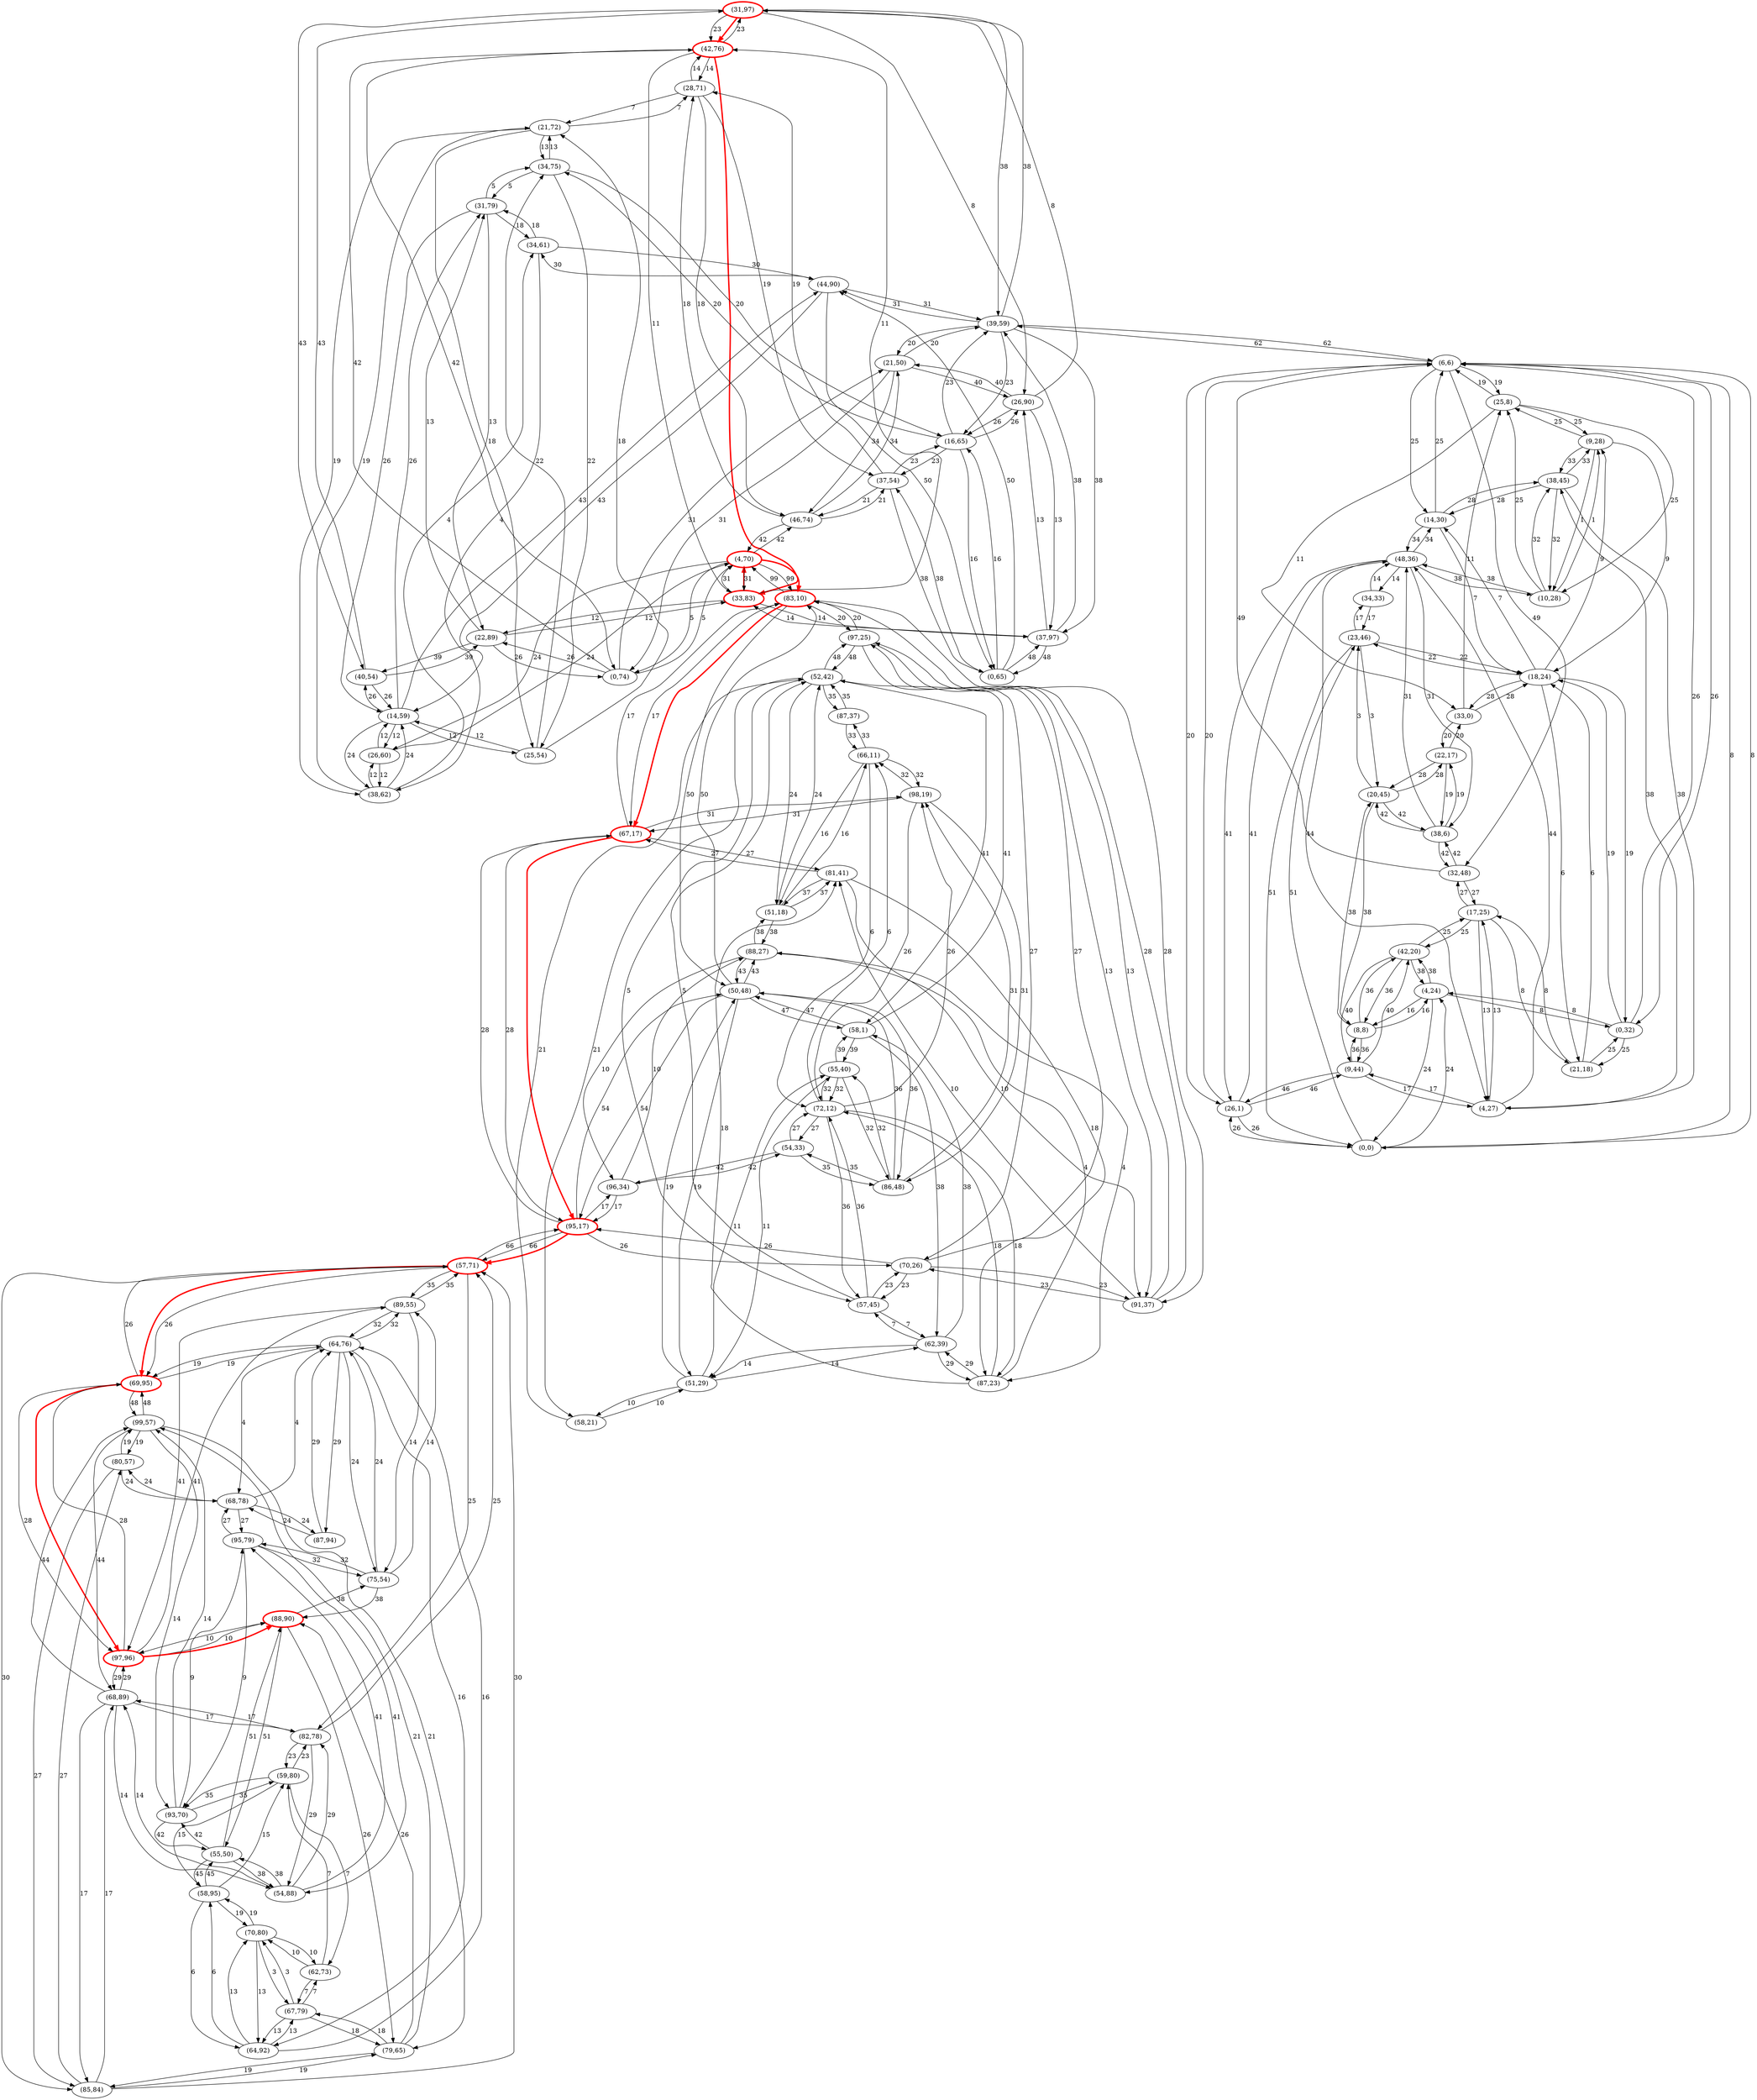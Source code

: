 digraph G{
"(31,97)"[color=red, penwidth=3.0];
"(42,76)"[color=red, penwidth=3.0];
"(33,83)"[color=red, penwidth=3.0];
"(4,70)"[color=red, penwidth=3.0];
"(83,10)"[color=red, penwidth=3.0];
"(67,17)"[color=red, penwidth=3.0];
"(95,17)"[color=red, penwidth=3.0];
"(57,71)"[color=red, penwidth=3.0];
"(69,95)"[color=red, penwidth=3.0];
"(97,96)"[color=red, penwidth=3.0];
"(88,90)"[color=red, penwidth=3.0];
"(9,28)" ->"(38,45)"[label="33"]; 
"(9,28)" ->"(18,24)"[label="9"]; 
"(9,28)" ->"(10,28)"[label="1"]; 
"(9,28)" ->"(25,8)"[label="25"]; 
"(34,33)" ->"(23,46)"[label="17"]; 
"(34,33)" ->"(48,36)"[label="14"]; 
"(42,20)" ->"(4,24)"[label="38"]; 
"(42,20)" ->"(8,8)"[label="36"]; 
"(42,20)" ->"(9,44)"[label="40"]; 
"(42,20)" ->"(17,25)"[label="25"]; 
"(0,0)" ->"(23,46)"[label="51"]; 
"(0,0)" ->"(6,6)"[label="8"]; 
"(0,0)" ->"(4,24)"[label="24"]; 
"(0,0)" ->"(26,1)"[label="26"]; 
"(20,45)" ->"(22,17)"[label="28"]; 
"(20,45)" ->"(8,8)"[label="38"]; 
"(20,45)" ->"(23,46)"[label="3"]; 
"(20,45)" ->"(38,6)"[label="42"]; 
"(4,27)" ->"(48,36)"[label="44"]; 
"(4,27)" ->"(38,45)"[label="38"]; 
"(4,27)" ->"(9,44)"[label="17"]; 
"(4,27)" ->"(17,25)"[label="13"]; 
"(9,44)" ->"(4,27)"[label="17"]; 
"(9,44)" ->"(42,20)"[label="40"]; 
"(9,44)" ->"(8,8)"[label="36"]; 
"(9,44)" ->"(26,1)"[label="46"]; 
"(23,46)" ->"(34,33)"[label="17"]; 
"(23,46)" ->"(0,0)"[label="51"]; 
"(23,46)" ->"(20,45)"[label="3"]; 
"(23,46)" ->"(18,24)"[label="22"]; 
"(21,18)" ->"(17,25)"[label="8"]; 
"(21,18)" ->"(0,32)"[label="25"]; 
"(21,18)" ->"(18,24)"[label="6"]; 
"(17,25)" ->"(21,18)"[label="8"]; 
"(17,25)" ->"(42,20)"[label="25"]; 
"(17,25)" ->"(4,27)"[label="13"]; 
"(17,25)" ->"(32,48)"[label="27"]; 
"(10,28)" ->"(25,8)"[label="25"]; 
"(10,28)" ->"(9,28)"[label="1"]; 
"(10,28)" ->"(38,45)"[label="32"]; 
"(10,28)" ->"(48,36)"[label="38"]; 
"(38,45)" ->"(9,28)"[label="33"]; 
"(38,45)" ->"(4,27)"[label="38"]; 
"(38,45)" ->"(10,28)"[label="32"]; 
"(38,45)" ->"(14,30)"[label="28"]; 
"(4,24)" ->"(42,20)"[label="38"]; 
"(4,24)" ->"(0,0)"[label="24"]; 
"(4,24)" ->"(0,32)"[label="8"]; 
"(4,24)" ->"(8,8)"[label="16"]; 
"(14,30)" ->"(38,45)"[label="28"]; 
"(14,30)" ->"(48,36)"[label="34"]; 
"(14,30)" ->"(6,6)"[label="25"]; 
"(14,30)" ->"(18,24)"[label="7"]; 
"(8,8)" ->"(42,20)"[label="36"]; 
"(8,8)" ->"(20,45)"[label="38"]; 
"(8,8)" ->"(9,44)"[label="36"]; 
"(8,8)" ->"(4,24)"[label="16"]; 
"(22,17)" ->"(20,45)"[label="28"]; 
"(22,17)" ->"(33,0)"[label="20"]; 
"(22,17)" ->"(38,6)"[label="19"]; 
"(38,6)" ->"(22,17)"[label="19"]; 
"(38,6)" ->"(20,45)"[label="42"]; 
"(38,6)" ->"(48,36)"[label="31"]; 
"(38,6)" ->"(32,48)"[label="42"]; 
"(0,32)" ->"(21,18)"[label="25"]; 
"(0,32)" ->"(4,24)"[label="8"]; 
"(0,32)" ->"(6,6)"[label="26"]; 
"(0,32)" ->"(18,24)"[label="19"]; 
"(26,1)" ->"(0,0)"[label="26"]; 
"(26,1)" ->"(9,44)"[label="46"]; 
"(26,1)" ->"(48,36)"[label="41"]; 
"(26,1)" ->"(6,6)"[label="20"]; 
"(32,48)" ->"(17,25)"[label="27"]; 
"(32,48)" ->"(38,6)"[label="42"]; 
"(32,48)" ->"(6,6)"[label="49"]; 
"(48,36)" ->"(34,33)"[label="14"]; 
"(48,36)" ->"(4,27)"[label="44"]; 
"(48,36)" ->"(14,30)"[label="34"]; 
"(48,36)" ->"(38,6)"[label="31"]; 
"(48,36)" ->"(10,28)"[label="38"]; 
"(48,36)" ->"(26,1)"[label="41"]; 
"(25,8)" ->"(10,28)"[label="25"]; 
"(25,8)" ->"(6,6)"[label="19"]; 
"(25,8)" ->"(9,28)"[label="25"]; 
"(25,8)" ->"(33,0)"[label="11"]; 
"(33,0)" ->"(22,17)"[label="20"]; 
"(33,0)" ->"(18,24)"[label="28"]; 
"(33,0)" ->"(25,8)"[label="11"]; 
"(6,6)" ->"(0,0)"[label="8"]; 
"(6,6)" ->"(14,30)"[label="25"]; 
"(6,6)" ->"(0,32)"[label="26"]; 
"(6,6)" ->"(25,8)"[label="19"]; 
"(6,6)" ->"(26,1)"[label="20"]; 
"(6,6)" ->"(32,48)"[label="49"]; 
"(6,6)" ->"(39,59)"[label="62"]; 
"(18,24)" ->"(9,28)"[label="9"]; 
"(18,24)" ->"(23,46)"[label="22"]; 
"(18,24)" ->"(0,32)"[label="19"]; 
"(18,24)" ->"(33,0)"[label="28"]; 
"(18,24)" ->"(21,18)"[label="6"]; 
"(18,24)" ->"(14,30)"[label="7"]; 
"(31,79)" ->"(34,75)"[label="5"]; 
"(31,79)" ->"(14,59)"[label="26"]; 
"(31,79)" ->"(22,89)"[label="13"]; 
"(31,79)" ->"(34,61)"[label="18"]; 
"(4,70)" ->"(33,83)"[label="31"]; 
"(4,70)" ->"(0,74)"[label="5"]; 
"(4,70)" ->"(26,60)"[label="24"]; 
"(4,70)" ->"(46,74)"[label="42"]; 
"(4,70)" ->"(83,10)"[label="99"]; 
"(26,60)" ->"(38,62)"[label="12"]; 
"(26,60)" ->"(4,70)"[label="24"]; 
"(26,60)" ->"(14,59)"[label="12"]; 
"(44,90)" ->"(0,65)"[label="50"]; 
"(44,90)" ->"(14,59)"[label="43"]; 
"(44,90)" ->"(39,59)"[label="31"]; 
"(44,90)" ->"(34,61)"[label="30"]; 
"(40,54)" ->"(14,59)"[label="26"]; 
"(40,54)" ->"(22,89)"[label="39"]; 
"(40,54)" ->"(31,97)"[label="43"]; 
"(0,65)" ->"(44,90)"[label="50"]; 
"(0,65)" ->"(37,97)"[label="48"]; 
"(0,65)" ->"(16,65)"[label="16"]; 
"(0,65)" ->"(37,54)"[label="38"]; 
"(22,89)" ->"(40,54)"[label="39"]; 
"(22,89)" ->"(33,83)"[label="12"]; 
"(22,89)" ->"(31,79)"[label="13"]; 
"(22,89)" ->"(0,74)"[label="26"]; 
"(21,72)" ->"(38,62)"[label="19"]; 
"(21,72)" ->"(28,71)"[label="7"]; 
"(21,72)" ->"(25,54)"[label="18"]; 
"(21,72)" ->"(34,75)"[label="13"]; 
"(21,50)" ->"(46,74)"[label="34"]; 
"(21,50)" ->"(26,90)"[label="40"]; 
"(21,50)" ->"(0,74)"[label="31"]; 
"(21,50)" ->"(39,59)"[label="20"]; 
"(25,54)" ->"(21,72)"[label="18"]; 
"(25,54)" ->"(34,75)"[label="22"]; 
"(25,54)" ->"(14,59)"[label="12"]; 
"(0,74)" ->"(4,70)"[label="5"]; 
"(0,74)" ->"(21,50)"[label="31"]; 
"(0,74)" ->"(22,89)"[label="26"]; 
"(0,74)" ->"(42,76)"[label="42"]; 
"(42,76)" ->"(31,97)"[label="23"]; 
"(42,76)" ->"(0,74)"[label="42"]; 
"(42,76)" ->"(28,71)"[label="14"]; 
"(42,76)" ->"(33,83)"[label="11"]; 
"(34,75)" ->"(31,79)"[label="5"]; 
"(34,75)" ->"(25,54)"[label="22"]; 
"(34,75)" ->"(16,65)"[label="20"]; 
"(34,75)" ->"(21,72)"[label="13"]; 
"(26,90)" ->"(21,50)"[label="40"]; 
"(26,90)" ->"(16,65)"[label="26"]; 
"(26,90)" ->"(31,97)"[label="8"]; 
"(26,90)" ->"(37,97)"[label="13"]; 
"(31,97)" ->"(42,76)"[label="23"]; 
"(31,97)" ->"(26,90)"[label="8"]; 
"(31,97)" ->"(39,59)"[label="38"]; 
"(31,97)" ->"(40,54)"[label="43"]; 
"(16,65)" ->"(0,65)"[label="16"]; 
"(16,65)" ->"(34,75)"[label="20"]; 
"(16,65)" ->"(26,90)"[label="26"]; 
"(16,65)" ->"(37,54)"[label="23"]; 
"(16,65)" ->"(39,59)"[label="23"]; 
"(28,71)" ->"(21,72)"[label="7"]; 
"(28,71)" ->"(42,76)"[label="14"]; 
"(28,71)" ->"(37,54)"[label="19"]; 
"(28,71)" ->"(46,74)"[label="18"]; 
"(37,54)" ->"(16,65)"[label="23"]; 
"(37,54)" ->"(28,71)"[label="19"]; 
"(37,54)" ->"(0,65)"[label="38"]; 
"(37,54)" ->"(46,74)"[label="21"]; 
"(33,83)" ->"(4,70)"[label="31"]; 
"(33,83)" ->"(22,89)"[label="12"]; 
"(33,83)" ->"(37,97)"[label="14"]; 
"(33,83)" ->"(42,76)"[label="11"]; 
"(46,74)" ->"(21,50)"[label="34"]; 
"(46,74)" ->"(37,54)"[label="21"]; 
"(46,74)" ->"(4,70)"[label="42"]; 
"(46,74)" ->"(28,71)"[label="18"]; 
"(37,97)" ->"(0,65)"[label="48"]; 
"(37,97)" ->"(33,83)"[label="14"]; 
"(37,97)" ->"(39,59)"[label="38"]; 
"(37,97)" ->"(26,90)"[label="13"]; 
"(39,59)" ->"(31,97)"[label="38"]; 
"(39,59)" ->"(16,65)"[label="23"]; 
"(39,59)" ->"(37,97)"[label="38"]; 
"(39,59)" ->"(44,90)"[label="31"]; 
"(39,59)" ->"(21,50)"[label="20"]; 
"(39,59)" ->"(6,6)"[label="62"]; 
"(38,62)" ->"(26,60)"[label="12"]; 
"(38,62)" ->"(21,72)"[label="19"]; 
"(38,62)" ->"(34,61)"[label="4"]; 
"(38,62)" ->"(14,59)"[label="24"]; 
"(34,61)" ->"(38,62)"[label="4"]; 
"(34,61)" ->"(44,90)"[label="30"]; 
"(34,61)" ->"(31,79)"[label="18"]; 
"(14,59)" ->"(31,79)"[label="26"]; 
"(14,59)" ->"(44,90)"[label="43"]; 
"(14,59)" ->"(40,54)"[label="26"]; 
"(14,59)" ->"(38,62)"[label="24"]; 
"(14,59)" ->"(25,54)"[label="12"]; 
"(14,59)" ->"(26,60)"[label="12"]; 
"(67,17)" ->"(83,10)"[label="17"]; 
"(67,17)" ->"(98,19)"[label="31"]; 
"(67,17)" ->"(95,17)"[label="28"]; 
"(67,17)" ->"(81,41)"[label="27"]; 
"(83,10)" ->"(67,17)"[label="17"]; 
"(83,10)" ->"(50,48)"[label="50"]; 
"(83,10)" ->"(91,37)"[label="28"]; 
"(83,10)" ->"(97,25)"[label="20"]; 
"(83,10)" ->"(4,70)"[label="99"]; 
"(95,17)" ->"(67,17)"[label="28"]; 
"(95,17)" ->"(50,48)"[label="54"]; 
"(95,17)" ->"(70,26)"[label="26"]; 
"(95,17)" ->"(96,34)"[label="17"]; 
"(95,17)" ->"(57,71)"[label="66"]; 
"(87,23)" ->"(81,41)"[label="18"]; 
"(87,23)" ->"(72,12)"[label="18"]; 
"(87,23)" ->"(62,39)"[label="29"]; 
"(87,23)" ->"(88,27)"[label="4"]; 
"(58,21)" ->"(51,29)"[label="10"]; 
"(58,21)" ->"(52,42)"[label="21"]; 
"(70,26)" ->"(95,17)"[label="26"]; 
"(70,26)" ->"(57,45)"[label="23"]; 
"(70,26)" ->"(97,25)"[label="27"]; 
"(70,26)" ->"(91,37)"[label="23"]; 
"(86,48)" ->"(98,19)"[label="31"]; 
"(86,48)" ->"(50,48)"[label="36"]; 
"(86,48)" ->"(54,33)"[label="35"]; 
"(86,48)" ->"(55,40)"[label="32"]; 
"(97,25)" ->"(70,26)"[label="27"]; 
"(97,25)" ->"(83,10)"[label="20"]; 
"(97,25)" ->"(91,37)"[label="13"]; 
"(97,25)" ->"(52,42)"[label="48"]; 
"(54,33)" ->"(86,48)"[label="35"]; 
"(54,33)" ->"(96,34)"[label="42"]; 
"(54,33)" ->"(72,12)"[label="27"]; 
"(58,1)" ->"(50,48)"[label="47"]; 
"(58,1)" ->"(55,40)"[label="39"]; 
"(58,1)" ->"(62,39)"[label="38"]; 
"(58,1)" ->"(52,42)"[label="41"]; 
"(57,45)" ->"(70,26)"[label="23"]; 
"(57,45)" ->"(62,39)"[label="7"]; 
"(57,45)" ->"(52,42)"[label="5"]; 
"(57,45)" ->"(72,12)"[label="36"]; 
"(50,48)" ->"(83,10)"[label="50"]; 
"(50,48)" ->"(95,17)"[label="54"]; 
"(50,48)" ->"(86,48)"[label="36"]; 
"(50,48)" ->"(58,1)"[label="47"]; 
"(50,48)" ->"(88,27)"[label="43"]; 
"(50,48)" ->"(51,29)"[label="19"]; 
"(55,40)" ->"(58,1)"[label="39"]; 
"(55,40)" ->"(86,48)"[label="32"]; 
"(55,40)" ->"(72,12)"[label="32"]; 
"(55,40)" ->"(51,29)"[label="11"]; 
"(62,39)" ->"(57,45)"[label="7"]; 
"(62,39)" ->"(58,1)"[label="38"]; 
"(62,39)" ->"(87,23)"[label="29"]; 
"(62,39)" ->"(51,29)"[label="14"]; 
"(51,29)" ->"(58,21)"[label="10"]; 
"(51,29)" ->"(50,48)"[label="19"]; 
"(51,29)" ->"(55,40)"[label="11"]; 
"(51,29)" ->"(62,39)"[label="14"]; 
"(98,19)" ->"(67,17)"[label="31"]; 
"(98,19)" ->"(86,48)"[label="31"]; 
"(98,19)" ->"(66,11)"[label="32"]; 
"(98,19)" ->"(72,12)"[label="26"]; 
"(96,34)" ->"(54,33)"[label="42"]; 
"(96,34)" ->"(88,27)"[label="10"]; 
"(96,34)" ->"(95,17)"[label="17"]; 
"(81,41)" ->"(87,23)"[label="18"]; 
"(81,41)" ->"(91,37)"[label="10"]; 
"(81,41)" ->"(67,17)"[label="27"]; 
"(81,41)" ->"(51,18)"[label="37"]; 
"(51,18)" ->"(81,41)"[label="37"]; 
"(51,18)" ->"(52,42)"[label="24"]; 
"(51,18)" ->"(66,11)"[label="16"]; 
"(51,18)" ->"(88,27)"[label="38"]; 
"(66,11)" ->"(98,19)"[label="32"]; 
"(66,11)" ->"(72,12)"[label="6"]; 
"(66,11)" ->"(51,18)"[label="16"]; 
"(66,11)" ->"(87,37)"[label="33"]; 
"(91,37)" ->"(83,10)"[label="28"]; 
"(91,37)" ->"(81,41)"[label="10"]; 
"(91,37)" ->"(97,25)"[label="13"]; 
"(91,37)" ->"(70,26)"[label="23"]; 
"(88,27)" ->"(50,48)"[label="43"]; 
"(88,27)" ->"(96,34)"[label="10"]; 
"(88,27)" ->"(87,23)"[label="4"]; 
"(88,27)" ->"(51,18)"[label="38"]; 
"(87,37)" ->"(66,11)"[label="33"]; 
"(87,37)" ->"(52,42)"[label="35"]; 
"(52,42)" ->"(58,21)"[label="21"]; 
"(52,42)" ->"(57,45)"[label="5"]; 
"(52,42)" ->"(51,18)"[label="24"]; 
"(52,42)" ->"(87,37)"[label="35"]; 
"(52,42)" ->"(97,25)"[label="48"]; 
"(52,42)" ->"(58,1)"[label="41"]; 
"(72,12)" ->"(87,23)"[label="18"]; 
"(72,12)" ->"(55,40)"[label="32"]; 
"(72,12)" ->"(98,19)"[label="26"]; 
"(72,12)" ->"(66,11)"[label="6"]; 
"(72,12)" ->"(54,33)"[label="27"]; 
"(72,12)" ->"(57,45)"[label="36"]; 
"(95,79)" ->"(75,54)"[label="32"]; 
"(95,79)" ->"(54,88)"[label="41"]; 
"(95,79)" ->"(93,70)"[label="9"]; 
"(95,79)" ->"(68,78)"[label="27"]; 
"(58,95)" ->"(70,80)"[label="19"]; 
"(58,95)" ->"(55,50)"[label="45"]; 
"(58,95)" ->"(64,92)"[label="6"]; 
"(58,95)" ->"(59,80)"[label="15"]; 
"(79,65)" ->"(67,79)"[label="18"]; 
"(79,65)" ->"(99,57)"[label="21"]; 
"(79,65)" ->"(88,90)"[label="26"]; 
"(79,65)" ->"(85,84)"[label="19"]; 
"(87,94)" ->"(68,78)"[label="24"]; 
"(87,94)" ->"(64,76)"[label="29"]; 
"(54,88)" ->"(95,79)"[label="41"]; 
"(54,88)" ->"(68,89)"[label="14"]; 
"(54,88)" ->"(82,78)"[label="29"]; 
"(54,88)" ->"(55,50)"[label="38"]; 
"(75,54)" ->"(95,79)"[label="32"]; 
"(75,54)" ->"(64,76)"[label="24"]; 
"(75,54)" ->"(89,55)"[label="14"]; 
"(75,54)" ->"(88,90)"[label="38"]; 
"(57,71)" ->"(85,84)"[label="30"]; 
"(57,71)" ->"(69,95)"[label="26"]; 
"(57,71)" ->"(89,55)"[label="35"]; 
"(57,71)" ->"(82,78)"[label="25"]; 
"(57,71)" ->"(95,17)"[label="66"]; 
"(88,90)" ->"(79,65)"[label="26"]; 
"(88,90)" ->"(75,54)"[label="38"]; 
"(88,90)" ->"(55,50)"[label="51"]; 
"(88,90)" ->"(97,96)"[label="10"]; 
"(64,92)" ->"(64,76)"[label="16"]; 
"(64,92)" ->"(58,95)"[label="6"]; 
"(64,92)" ->"(70,80)"[label="13"]; 
"(64,92)" ->"(67,79)"[label="13"]; 
"(59,80)" ->"(93,70)"[label="35"]; 
"(59,80)" ->"(58,95)"[label="15"]; 
"(59,80)" ->"(82,78)"[label="23"]; 
"(59,80)" ->"(62,73)"[label="7"]; 
"(55,50)" ->"(58,95)"[label="45"]; 
"(55,50)" ->"(88,90)"[label="51"]; 
"(55,50)" ->"(54,88)"[label="38"]; 
"(55,50)" ->"(93,70)"[label="42"]; 
"(69,95)" ->"(57,71)"[label="26"]; 
"(69,95)" ->"(64,76)"[label="19"]; 
"(69,95)" ->"(99,57)"[label="48"]; 
"(69,95)" ->"(97,96)"[label="28"]; 
"(80,57)" ->"(99,57)"[label="19"]; 
"(80,57)" ->"(85,84)"[label="27"]; 
"(80,57)" ->"(68,78)"[label="24"]; 
"(85,84)" ->"(57,71)"[label="30"]; 
"(85,84)" ->"(80,57)"[label="27"]; 
"(85,84)" ->"(79,65)"[label="19"]; 
"(85,84)" ->"(68,89)"[label="17"]; 
"(99,57)" ->"(79,65)"[label="21"]; 
"(99,57)" ->"(69,95)"[label="48"]; 
"(99,57)" ->"(80,57)"[label="19"]; 
"(99,57)" ->"(93,70)"[label="14"]; 
"(99,57)" ->"(68,89)"[label="44"]; 
"(97,96)" ->"(88,90)"[label="10"]; 
"(97,96)" ->"(69,95)"[label="28"]; 
"(97,96)" ->"(89,55)"[label="41"]; 
"(97,96)" ->"(68,89)"[label="29"]; 
"(89,55)" ->"(75,54)"[label="14"]; 
"(89,55)" ->"(57,71)"[label="35"]; 
"(89,55)" ->"(97,96)"[label="41"]; 
"(89,55)" ->"(64,76)"[label="32"]; 
"(93,70)" ->"(59,80)"[label="35"]; 
"(93,70)" ->"(99,57)"[label="14"]; 
"(93,70)" ->"(95,79)"[label="9"]; 
"(93,70)" ->"(55,50)"[label="42"]; 
"(70,80)" ->"(58,95)"[label="19"]; 
"(70,80)" ->"(67,79)"[label="3"]; 
"(70,80)" ->"(64,92)"[label="13"]; 
"(70,80)" ->"(62,73)"[label="10"]; 
"(64,76)" ->"(87,94)"[label="29"]; 
"(64,76)" ->"(75,54)"[label="24"]; 
"(64,76)" ->"(64,92)"[label="16"]; 
"(64,76)" ->"(69,95)"[label="19"]; 
"(64,76)" ->"(89,55)"[label="32"]; 
"(64,76)" ->"(68,78)"[label="4"]; 
"(68,89)" ->"(54,88)"[label="14"]; 
"(68,89)" ->"(85,84)"[label="17"]; 
"(68,89)" ->"(99,57)"[label="44"]; 
"(68,89)" ->"(97,96)"[label="29"]; 
"(68,89)" ->"(82,78)"[label="17"]; 
"(82,78)" ->"(54,88)"[label="29"]; 
"(82,78)" ->"(68,89)"[label="17"]; 
"(82,78)" ->"(59,80)"[label="23"]; 
"(82,78)" ->"(57,71)"[label="25"]; 
"(62,73)" ->"(59,80)"[label="7"]; 
"(62,73)" ->"(70,80)"[label="10"]; 
"(62,73)" ->"(67,79)"[label="7"]; 
"(68,78)" ->"(87,94)"[label="24"]; 
"(68,78)" ->"(64,76)"[label="4"]; 
"(68,78)" ->"(95,79)"[label="27"]; 
"(68,78)" ->"(80,57)"[label="24"]; 
"(67,79)" ->"(79,65)"[label="18"]; 
"(67,79)" ->"(70,80)"[label="3"]; 
"(67,79)" ->"(64,92)"[label="13"]; 
"(67,79)" ->"(62,73)"[label="7"]; 
"(31,97)" ->"(42,76)" [color=red, penwidth=3.0]; 
"(42,76)" ->"(33,83)" [color=red, penwidth=3.0]; 
"(33,83)" ->"(4,70)" [color=red, penwidth=3.0]; 
"(4,70)" ->"(83,10)" [color=red, penwidth=3.0]; 
"(83,10)" ->"(67,17)" [color=red, penwidth=3.0]; 
"(67,17)" ->"(95,17)" [color=red, penwidth=3.0]; 
"(95,17)" ->"(57,71)" [color=red, penwidth=3.0]; 
"(57,71)" ->"(69,95)" [color=red, penwidth=3.0]; 
"(69,95)" ->"(97,96)" [color=red, penwidth=3.0]; 
"(97,96)" ->"(88,90)" [color=red, penwidth=3.0]; 
}
